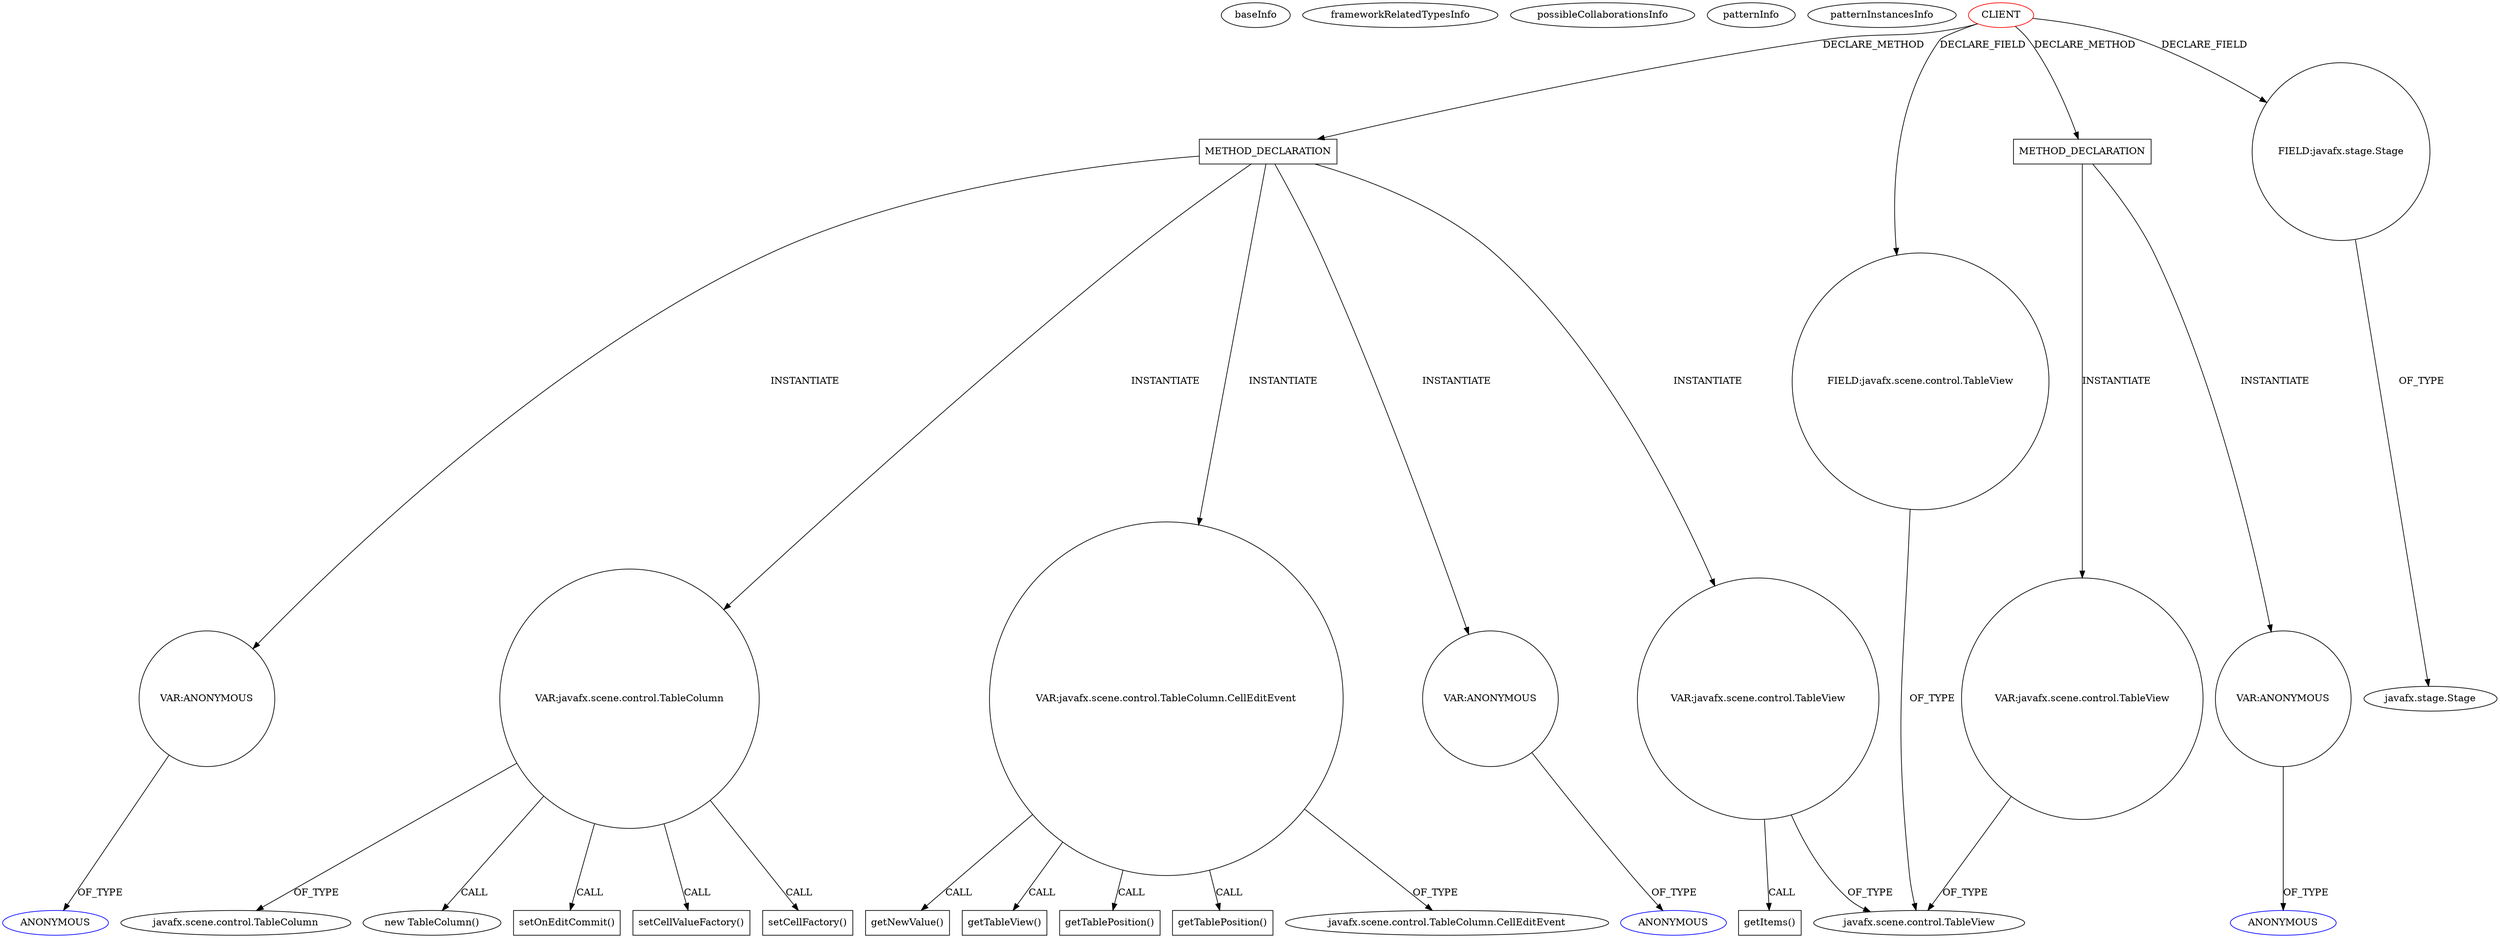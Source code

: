 digraph {
baseInfo[graphId=825,category="pattern",isAnonymous=false,possibleRelation=false]
frameworkRelatedTypesInfo[]
possibleCollaborationsInfo[]
patternInfo[frequency=2.0,patternRootClient=0]
patternInstancesInfo[0="svadlamudi-GaussJordanElimination~/svadlamudi-GaussJordanElimination/GaussJordanElimination-master/src/gauss/jordan/elimination/MatrixInterface.java~MatrixInterface~4379",1="bianconejo-CEFX~/bianconejo-CEFX/CEFX-master/src/cefx/CEPrincipalController.java~CEPrincipalController~2114"]
74[label="new TableColumn()",vertexType="CONSTRUCTOR_CALL",isFrameworkType=false]
75[label="VAR:javafx.scene.control.TableColumn",vertexType="VARIABLE_EXPRESION",isFrameworkType=false,shape=circle]
96[label="setOnEditCommit()",vertexType="INSIDE_CALL",isFrameworkType=false,shape=box]
84[label="setCellValueFactory()",vertexType="INSIDE_CALL",isFrameworkType=false,shape=box]
73[label="METHOD_DECLARATION",vertexType="CLIENT_METHOD_DECLARATION",isFrameworkType=false,shape=box]
0[label="CLIENT",vertexType="ROOT_CLIENT_CLASS_DECLARATION",isFrameworkType=false,color=red]
4[label="FIELD:javafx.stage.Stage",vertexType="FIELD_DECLARATION",isFrameworkType=false,shape=circle]
104[label="VAR:javafx.scene.control.TableColumn.CellEditEvent",vertexType="VARIABLE_EXPRESION",isFrameworkType=false,shape=circle]
105[label="getTableView()",vertexType="INSIDE_CALL",isFrameworkType=false,shape=box]
116[label="getTablePosition()",vertexType="INSIDE_CALL",isFrameworkType=false,shape=box]
111[label="getTablePosition()",vertexType="INSIDE_CALL",isFrameworkType=false,shape=box]
86[label="VAR:ANONYMOUS",vertexType="VARIABLE_EXPRESION",isFrameworkType=false,shape=circle]
98[label="VAR:ANONYMOUS",vertexType="VARIABLE_EXPRESION",isFrameworkType=false,shape=circle]
5[label="javafx.stage.Stage",vertexType="FRAMEWORK_CLASS_TYPE",isFrameworkType=false]
2[label="FIELD:javafx.scene.control.TableView",vertexType="FIELD_DECLARATION",isFrameworkType=false,shape=circle]
9[label="METHOD_DECLARATION",vertexType="CLIENT_METHOD_DECLARATION",isFrameworkType=false,shape=box]
47[label="VAR:ANONYMOUS",vertexType="VARIABLE_EXPRESION",isFrameworkType=false,shape=circle]
87[label="ANONYMOUS",vertexType="REFERENCE_ANONYMOUS_DECLARATION",isFrameworkType=false,color=blue]
48[label="ANONYMOUS",vertexType="REFERENCE_ANONYMOUS_DECLARATION",isFrameworkType=false,color=blue]
99[label="ANONYMOUS",vertexType="REFERENCE_ANONYMOUS_DECLARATION",isFrameworkType=false,color=blue]
3[label="javafx.scene.control.TableView",vertexType="FRAMEWORK_CLASS_TYPE",isFrameworkType=false]
78[label="setCellFactory()",vertexType="INSIDE_CALL",isFrameworkType=false,shape=box]
101[label="VAR:javafx.scene.control.TableView",vertexType="VARIABLE_EXPRESION",isFrameworkType=false,shape=circle]
102[label="getItems()",vertexType="INSIDE_CALL",isFrameworkType=false,shape=box]
17[label="VAR:javafx.scene.control.TableView",vertexType="VARIABLE_EXPRESION",isFrameworkType=false,shape=circle]
106[label="javafx.scene.control.TableColumn.CellEditEvent",vertexType="FRAMEWORK_CLASS_TYPE",isFrameworkType=false]
118[label="getNewValue()",vertexType="INSIDE_CALL",isFrameworkType=false,shape=box]
76[label="javafx.scene.control.TableColumn",vertexType="FRAMEWORK_CLASS_TYPE",isFrameworkType=false]
0->4[label="DECLARE_FIELD"]
101->3[label="OF_TYPE"]
75->78[label="CALL"]
73->86[label="INSTANTIATE"]
75->74[label="CALL"]
104->116[label="CALL"]
73->104[label="INSTANTIATE"]
104->106[label="OF_TYPE"]
73->98[label="INSTANTIATE"]
104->118[label="CALL"]
75->76[label="OF_TYPE"]
0->9[label="DECLARE_METHOD"]
86->87[label="OF_TYPE"]
75->96[label="CALL"]
9->17[label="INSTANTIATE"]
9->47[label="INSTANTIATE"]
0->2[label="DECLARE_FIELD"]
101->102[label="CALL"]
2->3[label="OF_TYPE"]
73->75[label="INSTANTIATE"]
104->105[label="CALL"]
0->73[label="DECLARE_METHOD"]
73->101[label="INSTANTIATE"]
4->5[label="OF_TYPE"]
17->3[label="OF_TYPE"]
75->84[label="CALL"]
104->111[label="CALL"]
47->48[label="OF_TYPE"]
98->99[label="OF_TYPE"]
}
